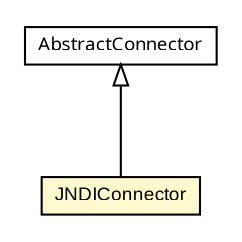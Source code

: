 #!/usr/local/bin/dot
#
# Class diagram 
# Generated by UmlGraph version 4.6 (http://www.spinellis.gr/sw/umlgraph)
#

digraph G {
	edge [fontname="arial",fontsize=10,labelfontname="arial",labelfontsize=10];
	node [fontname="arial",fontsize=10,shape=plaintext];
	// org.settings4j.connector.JNDIConnector
	c975 [label=<<table border="0" cellborder="1" cellspacing="0" cellpadding="2" port="p" bgcolor="lemonChiffon" href="./JNDIConnector.html">
		<tr><td><table border="0" cellspacing="0" cellpadding="1">
			<tr><td> JNDIConnector </td></tr>
		</table></td></tr>
		</table>>, fontname="arial", fontcolor="black", fontsize=9.0];
	// org.settings4j.connector.AbstractConnector
	c981 [label=<<table border="0" cellborder="1" cellspacing="0" cellpadding="2" port="p" href="./AbstractConnector.html">
		<tr><td><table border="0" cellspacing="0" cellpadding="1">
			<tr><td><font face="ariali"> AbstractConnector </font></td></tr>
		</table></td></tr>
		</table>>, fontname="arial", fontcolor="black", fontsize=9.0];
	//org.settings4j.connector.JNDIConnector extends org.settings4j.connector.AbstractConnector
	c981:p -> c975:p [dir=back,arrowtail=empty];
}

